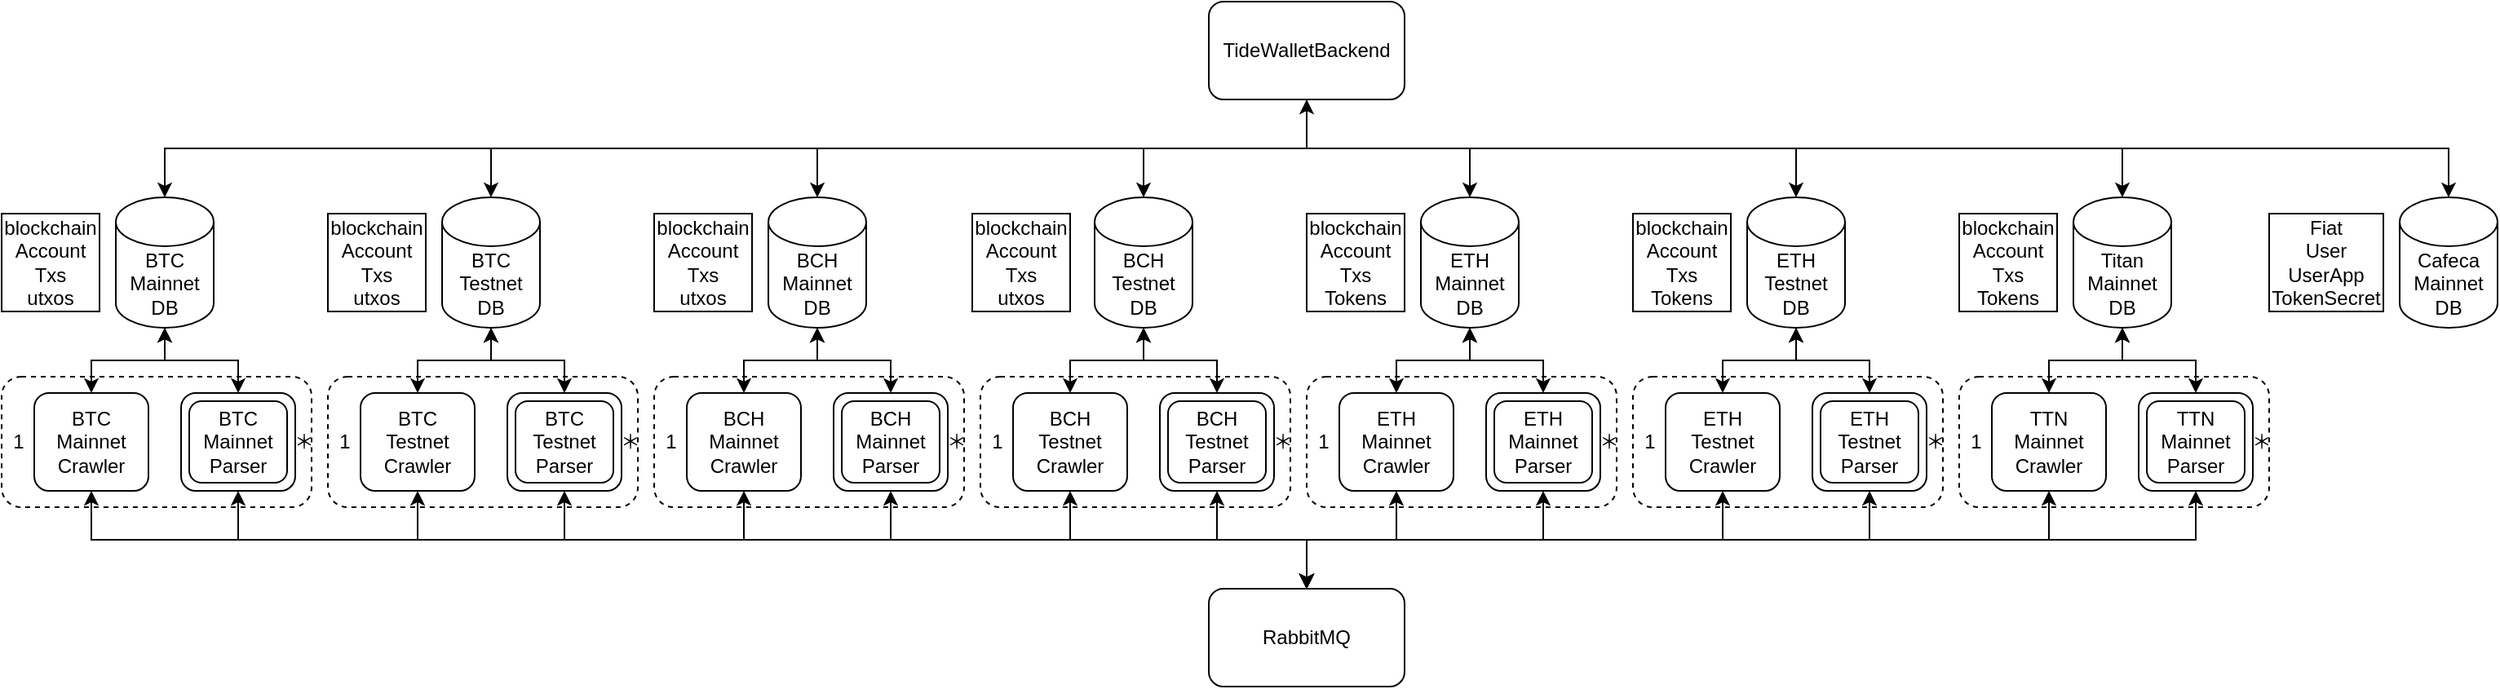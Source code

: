 <mxfile version="14.9.5" type="github"><diagram id="R2lEEEUBdFMjLlhIrx00" name="Page-1"><mxGraphModel dx="1796" dy="535" grid="1" gridSize="10" guides="1" tooltips="1" connect="1" arrows="1" fold="1" page="1" pageScale="1" pageWidth="850" pageHeight="1100" math="0" shadow="0" extFonts="Permanent Marker^https://fonts.googleapis.com/css?family=Permanent+Marker"><root><mxCell id="0"/><mxCell id="1" parent="0"/><mxCell id="OZRVszyZwNECvdrw4Oam-11" style="edgeStyle=orthogonalEdgeStyle;rounded=0;orthogonalLoop=1;jettySize=auto;html=1;exitX=0.5;exitY=1;exitDx=0;exitDy=0;entryX=0.5;entryY=0;entryDx=0;entryDy=0;entryPerimeter=0;" parent="1" source="OZRVszyZwNECvdrw4Oam-1" target="OZRVszyZwNECvdrw4Oam-2" edge="1"><mxGeometry relative="1" as="geometry"/></mxCell><mxCell id="OZRVszyZwNECvdrw4Oam-12" style="edgeStyle=orthogonalEdgeStyle;rounded=0;orthogonalLoop=1;jettySize=auto;html=1;exitX=0.5;exitY=1;exitDx=0;exitDy=0;entryX=0.5;entryY=0;entryDx=0;entryDy=0;entryPerimeter=0;" parent="1" source="OZRVszyZwNECvdrw4Oam-1" target="OZRVszyZwNECvdrw4Oam-3" edge="1"><mxGeometry relative="1" as="geometry"/></mxCell><mxCell id="OZRVszyZwNECvdrw4Oam-13" style="edgeStyle=orthogonalEdgeStyle;rounded=0;orthogonalLoop=1;jettySize=auto;html=1;exitX=0.5;exitY=1;exitDx=0;exitDy=0;entryX=0.5;entryY=0;entryDx=0;entryDy=0;entryPerimeter=0;" parent="1" source="OZRVszyZwNECvdrw4Oam-1" target="OZRVszyZwNECvdrw4Oam-4" edge="1"><mxGeometry relative="1" as="geometry"/></mxCell><mxCell id="OZRVszyZwNECvdrw4Oam-14" style="edgeStyle=orthogonalEdgeStyle;rounded=0;orthogonalLoop=1;jettySize=auto;html=1;exitX=0.5;exitY=1;exitDx=0;exitDy=0;entryX=0.5;entryY=0;entryDx=0;entryDy=0;entryPerimeter=0;" parent="1" source="OZRVszyZwNECvdrw4Oam-1" target="OZRVszyZwNECvdrw4Oam-5" edge="1"><mxGeometry relative="1" as="geometry"/></mxCell><mxCell id="OZRVszyZwNECvdrw4Oam-15" style="edgeStyle=orthogonalEdgeStyle;rounded=0;orthogonalLoop=1;jettySize=auto;html=1;exitX=0.5;exitY=1;exitDx=0;exitDy=0;entryX=0.5;entryY=0;entryDx=0;entryDy=0;entryPerimeter=0;" parent="1" source="OZRVszyZwNECvdrw4Oam-1" target="OZRVszyZwNECvdrw4Oam-6" edge="1"><mxGeometry relative="1" as="geometry"/></mxCell><mxCell id="OZRVszyZwNECvdrw4Oam-16" style="edgeStyle=orthogonalEdgeStyle;rounded=0;orthogonalLoop=1;jettySize=auto;html=1;exitX=0.5;exitY=1;exitDx=0;exitDy=0;entryX=0.5;entryY=0;entryDx=0;entryDy=0;entryPerimeter=0;" parent="1" source="OZRVszyZwNECvdrw4Oam-1" target="OZRVszyZwNECvdrw4Oam-7" edge="1"><mxGeometry relative="1" as="geometry"/></mxCell><mxCell id="OZRVszyZwNECvdrw4Oam-17" style="edgeStyle=orthogonalEdgeStyle;rounded=0;orthogonalLoop=1;jettySize=auto;html=1;exitX=0.5;exitY=1;exitDx=0;exitDy=0;entryX=0.5;entryY=0;entryDx=0;entryDy=0;entryPerimeter=0;" parent="1" source="OZRVszyZwNECvdrw4Oam-1" target="OZRVszyZwNECvdrw4Oam-8" edge="1"><mxGeometry relative="1" as="geometry"/></mxCell><mxCell id="OZRVszyZwNECvdrw4Oam-18" style="edgeStyle=orthogonalEdgeStyle;rounded=0;orthogonalLoop=1;jettySize=auto;html=1;exitX=0.5;exitY=1;exitDx=0;exitDy=0;entryX=0.5;entryY=0;entryDx=0;entryDy=0;entryPerimeter=0;startArrow=classic;startFill=1;" parent="1" source="OZRVszyZwNECvdrw4Oam-1" target="OZRVszyZwNECvdrw4Oam-10" edge="1"><mxGeometry relative="1" as="geometry"/></mxCell><mxCell id="OZRVszyZwNECvdrw4Oam-1" value="TideWalletBackend" style="rounded=1;whiteSpace=wrap;html=1;" parent="1" vertex="1"><mxGeometry x="510" y="40" width="120" height="60" as="geometry"/></mxCell><mxCell id="OZRVszyZwNECvdrw4Oam-30" style="edgeStyle=orthogonalEdgeStyle;rounded=0;orthogonalLoop=1;jettySize=auto;html=1;entryX=0.5;entryY=0;entryDx=0;entryDy=0;startArrow=classic;startFill=1;" parent="1" source="OZRVszyZwNECvdrw4Oam-2" target="OZRVszyZwNECvdrw4Oam-28" edge="1"><mxGeometry relative="1" as="geometry"/></mxCell><mxCell id="OZRVszyZwNECvdrw4Oam-31" style="edgeStyle=orthogonalEdgeStyle;rounded=0;orthogonalLoop=1;jettySize=auto;html=1;exitX=0.5;exitY=1;exitDx=0;exitDy=0;exitPerimeter=0;entryX=0.5;entryY=0;entryDx=0;entryDy=0;startArrow=classic;startFill=1;" parent="1" source="OZRVszyZwNECvdrw4Oam-2" target="OZRVszyZwNECvdrw4Oam-29" edge="1"><mxGeometry relative="1" as="geometry"/></mxCell><mxCell id="OZRVszyZwNECvdrw4Oam-2" value="BTC&lt;br&gt;Mainnet&lt;br&gt;DB" style="shape=cylinder3;whiteSpace=wrap;html=1;boundedLbl=1;backgroundOutline=1;size=15;" parent="1" vertex="1"><mxGeometry x="-160" y="160" width="60" height="80" as="geometry"/></mxCell><mxCell id="OZRVszyZwNECvdrw4Oam-3" value="BTC&lt;br&gt;Testnet&lt;br&gt;DB" style="shape=cylinder3;whiteSpace=wrap;html=1;boundedLbl=1;backgroundOutline=1;size=15;" parent="1" vertex="1"><mxGeometry x="40" y="160" width="60" height="80" as="geometry"/></mxCell><mxCell id="OZRVszyZwNECvdrw4Oam-53" style="edgeStyle=orthogonalEdgeStyle;rounded=0;orthogonalLoop=1;jettySize=auto;html=1;exitX=0.5;exitY=1;exitDx=0;exitDy=0;exitPerimeter=0;entryX=0.5;entryY=0;entryDx=0;entryDy=0;startArrow=classic;startFill=1;" parent="1" source="OZRVszyZwNECvdrw4Oam-4" target="OZRVszyZwNECvdrw4Oam-49" edge="1"><mxGeometry relative="1" as="geometry"/></mxCell><mxCell id="OZRVszyZwNECvdrw4Oam-54" style="edgeStyle=orthogonalEdgeStyle;rounded=0;orthogonalLoop=1;jettySize=auto;html=1;exitX=0.5;exitY=1;exitDx=0;exitDy=0;exitPerimeter=0;entryX=0.5;entryY=0;entryDx=0;entryDy=0;startArrow=classic;startFill=1;" parent="1" source="OZRVszyZwNECvdrw4Oam-4" target="OZRVszyZwNECvdrw4Oam-50" edge="1"><mxGeometry relative="1" as="geometry"/></mxCell><mxCell id="OZRVszyZwNECvdrw4Oam-4" value="BCH&lt;br&gt;Mainnet&lt;br&gt;DB" style="shape=cylinder3;whiteSpace=wrap;html=1;boundedLbl=1;backgroundOutline=1;size=15;" parent="1" vertex="1"><mxGeometry x="240" y="160" width="60" height="80" as="geometry"/></mxCell><mxCell id="OZRVszyZwNECvdrw4Oam-60" style="edgeStyle=orthogonalEdgeStyle;rounded=0;orthogonalLoop=1;jettySize=auto;html=1;exitX=0.5;exitY=1;exitDx=0;exitDy=0;exitPerimeter=0;entryX=0.5;entryY=0;entryDx=0;entryDy=0;startArrow=classic;startFill=1;" parent="1" source="OZRVszyZwNECvdrw4Oam-5" target="OZRVszyZwNECvdrw4Oam-56" edge="1"><mxGeometry relative="1" as="geometry"/></mxCell><mxCell id="OZRVszyZwNECvdrw4Oam-61" style="edgeStyle=orthogonalEdgeStyle;rounded=0;orthogonalLoop=1;jettySize=auto;html=1;exitX=0.5;exitY=1;exitDx=0;exitDy=0;exitPerimeter=0;entryX=0.5;entryY=0;entryDx=0;entryDy=0;startArrow=classic;startFill=1;" parent="1" source="OZRVszyZwNECvdrw4Oam-5" target="OZRVszyZwNECvdrw4Oam-57" edge="1"><mxGeometry relative="1" as="geometry"/></mxCell><mxCell id="OZRVszyZwNECvdrw4Oam-5" value="BCH&lt;br&gt;Testnet&lt;br&gt;DB" style="shape=cylinder3;whiteSpace=wrap;html=1;boundedLbl=1;backgroundOutline=1;size=15;" parent="1" vertex="1"><mxGeometry x="440" y="160" width="60" height="80" as="geometry"/></mxCell><mxCell id="OZRVszyZwNECvdrw4Oam-67" style="edgeStyle=orthogonalEdgeStyle;rounded=0;orthogonalLoop=1;jettySize=auto;html=1;exitX=0.5;exitY=1;exitDx=0;exitDy=0;exitPerimeter=0;entryX=0.5;entryY=0;entryDx=0;entryDy=0;startArrow=classic;startFill=1;" parent="1" source="OZRVszyZwNECvdrw4Oam-6" target="OZRVszyZwNECvdrw4Oam-63" edge="1"><mxGeometry relative="1" as="geometry"/></mxCell><mxCell id="OZRVszyZwNECvdrw4Oam-68" style="edgeStyle=orthogonalEdgeStyle;rounded=0;orthogonalLoop=1;jettySize=auto;html=1;exitX=0.5;exitY=1;exitDx=0;exitDy=0;exitPerimeter=0;entryX=0.5;entryY=0;entryDx=0;entryDy=0;startArrow=classic;startFill=1;" parent="1" source="OZRVszyZwNECvdrw4Oam-6" target="OZRVszyZwNECvdrw4Oam-64" edge="1"><mxGeometry relative="1" as="geometry"/></mxCell><mxCell id="OZRVszyZwNECvdrw4Oam-6" value="ETH&lt;br&gt;Mainnet&lt;br&gt;DB" style="shape=cylinder3;whiteSpace=wrap;html=1;boundedLbl=1;backgroundOutline=1;size=15;" parent="1" vertex="1"><mxGeometry x="640" y="160" width="60" height="80" as="geometry"/></mxCell><mxCell id="OZRVszyZwNECvdrw4Oam-74" style="edgeStyle=orthogonalEdgeStyle;rounded=0;orthogonalLoop=1;jettySize=auto;html=1;exitX=0.5;exitY=1;exitDx=0;exitDy=0;exitPerimeter=0;entryX=0.5;entryY=0;entryDx=0;entryDy=0;startArrow=classic;startFill=1;" parent="1" source="OZRVszyZwNECvdrw4Oam-7" target="OZRVszyZwNECvdrw4Oam-70" edge="1"><mxGeometry relative="1" as="geometry"/></mxCell><mxCell id="OZRVszyZwNECvdrw4Oam-75" style="edgeStyle=orthogonalEdgeStyle;rounded=0;orthogonalLoop=1;jettySize=auto;html=1;exitX=0.5;exitY=1;exitDx=0;exitDy=0;exitPerimeter=0;entryX=0.5;entryY=0;entryDx=0;entryDy=0;startArrow=classic;startFill=1;" parent="1" source="OZRVszyZwNECvdrw4Oam-7" target="OZRVszyZwNECvdrw4Oam-71" edge="1"><mxGeometry relative="1" as="geometry"/></mxCell><mxCell id="OZRVszyZwNECvdrw4Oam-7" value="ETH&lt;br&gt;Testnet&lt;br&gt;DB" style="shape=cylinder3;whiteSpace=wrap;html=1;boundedLbl=1;backgroundOutline=1;size=15;" parent="1" vertex="1"><mxGeometry x="840" y="160" width="60" height="80" as="geometry"/></mxCell><mxCell id="OZRVszyZwNECvdrw4Oam-86" style="edgeStyle=orthogonalEdgeStyle;rounded=0;orthogonalLoop=1;jettySize=auto;html=1;exitX=0.5;exitY=1;exitDx=0;exitDy=0;exitPerimeter=0;entryX=0.5;entryY=0;entryDx=0;entryDy=0;startArrow=classic;startFill=1;" parent="1" source="OZRVszyZwNECvdrw4Oam-8" target="OZRVszyZwNECvdrw4Oam-82" edge="1"><mxGeometry relative="1" as="geometry"/></mxCell><mxCell id="OZRVszyZwNECvdrw4Oam-87" style="edgeStyle=orthogonalEdgeStyle;rounded=0;orthogonalLoop=1;jettySize=auto;html=1;exitX=0.5;exitY=1;exitDx=0;exitDy=0;exitPerimeter=0;entryX=0.5;entryY=0;entryDx=0;entryDy=0;startArrow=classic;startFill=1;" parent="1" source="OZRVszyZwNECvdrw4Oam-8" target="OZRVszyZwNECvdrw4Oam-83" edge="1"><mxGeometry relative="1" as="geometry"/></mxCell><mxCell id="OZRVszyZwNECvdrw4Oam-8" value="Titan&lt;br&gt;Mainnet&lt;br&gt;DB" style="shape=cylinder3;whiteSpace=wrap;html=1;boundedLbl=1;backgroundOutline=1;size=15;" parent="1" vertex="1"><mxGeometry x="1040" y="160" width="60" height="80" as="geometry"/></mxCell><mxCell id="OZRVszyZwNECvdrw4Oam-10" value="Cafeca&lt;br&gt;Mainnet&lt;br&gt;DB" style="shape=cylinder3;whiteSpace=wrap;html=1;boundedLbl=1;backgroundOutline=1;size=15;" parent="1" vertex="1"><mxGeometry x="1240" y="160" width="60" height="80" as="geometry"/></mxCell><mxCell id="OZRVszyZwNECvdrw4Oam-19" value="blockchain&lt;br&gt;Account&lt;br&gt;Txs&lt;br&gt;utxos" style="rounded=0;whiteSpace=wrap;html=1;" parent="1" vertex="1"><mxGeometry x="-230" y="170" width="60" height="60" as="geometry"/></mxCell><mxCell id="OZRVszyZwNECvdrw4Oam-21" value="blockchain&lt;br&gt;Account&lt;br&gt;Txs&lt;br&gt;utxos" style="rounded=0;whiteSpace=wrap;html=1;" parent="1" vertex="1"><mxGeometry x="-30" y="170" width="60" height="60" as="geometry"/></mxCell><mxCell id="OZRVszyZwNECvdrw4Oam-22" value="blockchain&lt;br&gt;Account&lt;br&gt;Txs&lt;br&gt;utxos" style="rounded=0;whiteSpace=wrap;html=1;" parent="1" vertex="1"><mxGeometry x="170" y="170" width="60" height="60" as="geometry"/></mxCell><mxCell id="OZRVszyZwNECvdrw4Oam-23" value="blockchain&lt;br&gt;Account&lt;br&gt;Txs&lt;br&gt;utxos" style="rounded=0;whiteSpace=wrap;html=1;" parent="1" vertex="1"><mxGeometry x="365" y="170" width="60" height="60" as="geometry"/></mxCell><mxCell id="OZRVszyZwNECvdrw4Oam-24" value="blockchain&lt;br&gt;Account&lt;br&gt;Txs&lt;br&gt;Tokens" style="rounded=0;whiteSpace=wrap;html=1;" parent="1" vertex="1"><mxGeometry x="570" y="170" width="60" height="60" as="geometry"/></mxCell><mxCell id="OZRVszyZwNECvdrw4Oam-25" value="blockchain&lt;br&gt;Account&lt;br&gt;Txs&lt;br&gt;Tokens" style="rounded=0;whiteSpace=wrap;html=1;" parent="1" vertex="1"><mxGeometry x="770" y="170" width="60" height="60" as="geometry"/></mxCell><mxCell id="OZRVszyZwNECvdrw4Oam-26" value="blockchain&lt;br&gt;Account&lt;br&gt;Txs&lt;br&gt;Tokens" style="rounded=0;whiteSpace=wrap;html=1;" parent="1" vertex="1"><mxGeometry x="970" y="170" width="60" height="60" as="geometry"/></mxCell><mxCell id="OZRVszyZwNECvdrw4Oam-27" value="Fiat&lt;br&gt;User&lt;br&gt;UserApp&lt;br&gt;TokenSecret" style="rounded=0;whiteSpace=wrap;html=1;" parent="1" vertex="1"><mxGeometry x="1160" y="170" width="70" height="60" as="geometry"/></mxCell><mxCell id="OZRVszyZwNECvdrw4Oam-89" style="edgeStyle=orthogonalEdgeStyle;rounded=0;orthogonalLoop=1;jettySize=auto;html=1;exitX=0.5;exitY=1;exitDx=0;exitDy=0;entryX=0.5;entryY=0;entryDx=0;entryDy=0;startArrow=classic;startFill=1;" parent="1" source="OZRVszyZwNECvdrw4Oam-28" target="OZRVszyZwNECvdrw4Oam-88" edge="1"><mxGeometry relative="1" as="geometry"/></mxCell><mxCell id="OZRVszyZwNECvdrw4Oam-28" value="BTC&lt;br&gt;Mainnet&lt;br&gt;Crawler" style="rounded=1;whiteSpace=wrap;html=1;" parent="1" vertex="1"><mxGeometry x="-210" y="280" width="70" height="60" as="geometry"/></mxCell><mxCell id="OZRVszyZwNECvdrw4Oam-91" style="edgeStyle=orthogonalEdgeStyle;rounded=0;orthogonalLoop=1;jettySize=auto;html=1;exitX=0.5;exitY=1;exitDx=0;exitDy=0;entryX=0.5;entryY=0;entryDx=0;entryDy=0;startArrow=classic;startFill=1;" parent="1" source="OZRVszyZwNECvdrw4Oam-29" target="OZRVszyZwNECvdrw4Oam-88" edge="1"><mxGeometry relative="1" as="geometry"/></mxCell><mxCell id="OZRVszyZwNECvdrw4Oam-29" value="BTC&lt;br&gt;Mainnet&lt;br&gt;Parser" style="rounded=1;whiteSpace=wrap;html=1;" parent="1" vertex="1"><mxGeometry x="-120" y="280" width="70" height="60" as="geometry"/></mxCell><mxCell id="OZRVszyZwNECvdrw4Oam-33" value="1" style="text;html=1;align=center;verticalAlign=middle;resizable=0;points=[];autosize=1;strokeColor=none;" parent="1" vertex="1"><mxGeometry x="-230" y="300" width="20" height="20" as="geometry"/></mxCell><mxCell id="OZRVszyZwNECvdrw4Oam-34" value="＊" style="text;html=1;align=center;verticalAlign=middle;resizable=0;points=[];autosize=1;strokeColor=none;" parent="1" vertex="1"><mxGeometry x="-60" y="300" width="30" height="20" as="geometry"/></mxCell><mxCell id="OZRVszyZwNECvdrw4Oam-41" style="edgeStyle=orthogonalEdgeStyle;rounded=0;orthogonalLoop=1;jettySize=auto;html=1;entryX=0.5;entryY=0;entryDx=0;entryDy=0;startArrow=classic;startFill=1;" parent="1" source="OZRVszyZwNECvdrw4Oam-3" target="OZRVszyZwNECvdrw4Oam-43" edge="1"><mxGeometry relative="1" as="geometry"><mxPoint x="70" y="240" as="sourcePoint"/></mxGeometry></mxCell><mxCell id="OZRVszyZwNECvdrw4Oam-42" style="edgeStyle=orthogonalEdgeStyle;rounded=0;orthogonalLoop=1;jettySize=auto;html=1;entryX=0.5;entryY=0;entryDx=0;entryDy=0;startArrow=classic;startFill=1;" parent="1" source="OZRVszyZwNECvdrw4Oam-3" target="OZRVszyZwNECvdrw4Oam-44" edge="1"><mxGeometry relative="1" as="geometry"><mxPoint x="70" y="240" as="sourcePoint"/></mxGeometry></mxCell><mxCell id="OZRVszyZwNECvdrw4Oam-48" value="" style="group" parent="1" vertex="1" connectable="0"><mxGeometry x="190" y="240" width="170" height="110" as="geometry"/></mxCell><mxCell id="OZRVszyZwNECvdrw4Oam-49" value="BCH&lt;br&gt;Mainnet&lt;br&gt;Crawler" style="rounded=1;whiteSpace=wrap;html=1;" parent="OZRVszyZwNECvdrw4Oam-48" vertex="1"><mxGeometry y="40" width="70" height="60" as="geometry"/></mxCell><mxCell id="OZRVszyZwNECvdrw4Oam-50" value="BCH&lt;br&gt;Mainnet&lt;br&gt;Parser" style="rounded=1;whiteSpace=wrap;html=1;" parent="OZRVszyZwNECvdrw4Oam-48" vertex="1"><mxGeometry x="90" y="40" width="70" height="60" as="geometry"/></mxCell><mxCell id="oDM_7Cdaq_ezkNzfM4G6-4" value="" style="rounded=1;whiteSpace=wrap;html=1;dashed=1;fillColor=none;" vertex="1" parent="OZRVszyZwNECvdrw4Oam-48"><mxGeometry x="-20" y="30" width="190" height="80" as="geometry"/></mxCell><mxCell id="oDM_7Cdaq_ezkNzfM4G6-15" value="" style="rounded=1;whiteSpace=wrap;html=1;fillColor=none;" vertex="1" parent="OZRVszyZwNECvdrw4Oam-48"><mxGeometry x="95" y="45" width="60" height="50" as="geometry"/></mxCell><mxCell id="OZRVszyZwNECvdrw4Oam-88" value="RabbitMQ" style="rounded=1;whiteSpace=wrap;html=1;" parent="1" vertex="1"><mxGeometry x="510" y="400" width="120" height="60" as="geometry"/></mxCell><mxCell id="OZRVszyZwNECvdrw4Oam-94" style="edgeStyle=orthogonalEdgeStyle;rounded=0;orthogonalLoop=1;jettySize=auto;html=1;exitX=0.5;exitY=1;exitDx=0;exitDy=0;entryX=0.5;entryY=0;entryDx=0;entryDy=0;startArrow=classic;startFill=1;" parent="1" source="OZRVszyZwNECvdrw4Oam-43" target="OZRVszyZwNECvdrw4Oam-88" edge="1"><mxGeometry relative="1" as="geometry"/></mxCell><mxCell id="OZRVszyZwNECvdrw4Oam-95" style="edgeStyle=orthogonalEdgeStyle;rounded=0;orthogonalLoop=1;jettySize=auto;html=1;exitX=0.5;exitY=1;exitDx=0;exitDy=0;entryX=0.5;entryY=0;entryDx=0;entryDy=0;startArrow=classic;startFill=1;" parent="1" source="OZRVszyZwNECvdrw4Oam-44" target="OZRVszyZwNECvdrw4Oam-88" edge="1"><mxGeometry relative="1" as="geometry"/></mxCell><mxCell id="OZRVszyZwNECvdrw4Oam-96" style="edgeStyle=orthogonalEdgeStyle;rounded=0;orthogonalLoop=1;jettySize=auto;html=1;exitX=0.5;exitY=1;exitDx=0;exitDy=0;entryX=0.5;entryY=0;entryDx=0;entryDy=0;startArrow=classic;startFill=1;" parent="1" source="OZRVszyZwNECvdrw4Oam-49" target="OZRVszyZwNECvdrw4Oam-88" edge="1"><mxGeometry relative="1" as="geometry"/></mxCell><mxCell id="OZRVszyZwNECvdrw4Oam-97" style="edgeStyle=orthogonalEdgeStyle;rounded=0;orthogonalLoop=1;jettySize=auto;html=1;exitX=0.5;exitY=1;exitDx=0;exitDy=0;entryX=0.5;entryY=0;entryDx=0;entryDy=0;startArrow=classic;startFill=1;" parent="1" source="OZRVszyZwNECvdrw4Oam-50" target="OZRVszyZwNECvdrw4Oam-88" edge="1"><mxGeometry relative="1" as="geometry"/></mxCell><mxCell id="OZRVszyZwNECvdrw4Oam-98" style="edgeStyle=orthogonalEdgeStyle;rounded=0;orthogonalLoop=1;jettySize=auto;html=1;exitX=0.5;exitY=1;exitDx=0;exitDy=0;entryX=0.5;entryY=0;entryDx=0;entryDy=0;startArrow=classic;startFill=1;" parent="1" source="OZRVszyZwNECvdrw4Oam-56" target="OZRVszyZwNECvdrw4Oam-88" edge="1"><mxGeometry relative="1" as="geometry"/></mxCell><mxCell id="OZRVszyZwNECvdrw4Oam-99" style="edgeStyle=orthogonalEdgeStyle;rounded=0;orthogonalLoop=1;jettySize=auto;html=1;exitX=0.5;exitY=1;exitDx=0;exitDy=0;entryX=0.5;entryY=0;entryDx=0;entryDy=0;startArrow=classic;startFill=1;" parent="1" source="OZRVszyZwNECvdrw4Oam-57" target="OZRVszyZwNECvdrw4Oam-88" edge="1"><mxGeometry relative="1" as="geometry"/></mxCell><mxCell id="OZRVszyZwNECvdrw4Oam-100" style="edgeStyle=orthogonalEdgeStyle;rounded=0;orthogonalLoop=1;jettySize=auto;html=1;exitX=0.5;exitY=1;exitDx=0;exitDy=0;entryX=0.5;entryY=0;entryDx=0;entryDy=0;startArrow=classic;startFill=1;" parent="1" source="OZRVszyZwNECvdrw4Oam-63" target="OZRVszyZwNECvdrw4Oam-88" edge="1"><mxGeometry relative="1" as="geometry"/></mxCell><mxCell id="OZRVszyZwNECvdrw4Oam-101" style="edgeStyle=orthogonalEdgeStyle;rounded=0;orthogonalLoop=1;jettySize=auto;html=1;exitX=0.5;exitY=1;exitDx=0;exitDy=0;entryX=0.5;entryY=0;entryDx=0;entryDy=0;startArrow=classic;startFill=1;" parent="1" source="OZRVszyZwNECvdrw4Oam-64" target="OZRVszyZwNECvdrw4Oam-88" edge="1"><mxGeometry relative="1" as="geometry"/></mxCell><mxCell id="OZRVszyZwNECvdrw4Oam-102" style="edgeStyle=orthogonalEdgeStyle;rounded=0;orthogonalLoop=1;jettySize=auto;html=1;exitX=0.5;exitY=1;exitDx=0;exitDy=0;entryX=0.5;entryY=0;entryDx=0;entryDy=0;startArrow=classic;startFill=1;" parent="1" source="OZRVszyZwNECvdrw4Oam-70" target="OZRVszyZwNECvdrw4Oam-88" edge="1"><mxGeometry relative="1" as="geometry"/></mxCell><mxCell id="OZRVszyZwNECvdrw4Oam-103" style="edgeStyle=orthogonalEdgeStyle;rounded=0;orthogonalLoop=1;jettySize=auto;html=1;exitX=0.5;exitY=1;exitDx=0;exitDy=0;entryX=0.5;entryY=0;entryDx=0;entryDy=0;startArrow=classic;startFill=1;" parent="1" source="OZRVszyZwNECvdrw4Oam-71" target="OZRVszyZwNECvdrw4Oam-88" edge="1"><mxGeometry relative="1" as="geometry"/></mxCell><mxCell id="OZRVszyZwNECvdrw4Oam-104" style="edgeStyle=orthogonalEdgeStyle;rounded=0;orthogonalLoop=1;jettySize=auto;html=1;exitX=0.5;exitY=1;exitDx=0;exitDy=0;entryX=0.5;entryY=0;entryDx=0;entryDy=0;startArrow=classic;startFill=1;" parent="1" source="OZRVszyZwNECvdrw4Oam-82" target="OZRVszyZwNECvdrw4Oam-88" edge="1"><mxGeometry relative="1" as="geometry"/></mxCell><mxCell id="OZRVszyZwNECvdrw4Oam-105" style="edgeStyle=orthogonalEdgeStyle;rounded=0;orthogonalLoop=1;jettySize=auto;html=1;exitX=0.5;exitY=1;exitDx=0;exitDy=0;entryX=0.5;entryY=0;entryDx=0;entryDy=0;startArrow=classic;startFill=1;" parent="1" source="OZRVszyZwNECvdrw4Oam-83" target="OZRVszyZwNECvdrw4Oam-88" edge="1"><mxGeometry relative="1" as="geometry"/></mxCell><mxCell id="OZRVszyZwNECvdrw4Oam-45" value="1" style="text;html=1;align=center;verticalAlign=middle;resizable=0;points=[];autosize=1;strokeColor=none;" parent="1" vertex="1"><mxGeometry x="-30" y="300" width="20" height="20" as="geometry"/></mxCell><mxCell id="OZRVszyZwNECvdrw4Oam-51" value="1" style="text;html=1;align=center;verticalAlign=middle;resizable=0;points=[];autosize=1;strokeColor=none;" parent="1" vertex="1"><mxGeometry x="170" y="300" width="20" height="20" as="geometry"/></mxCell><mxCell id="OZRVszyZwNECvdrw4Oam-52" value="＊" style="text;html=1;align=center;verticalAlign=middle;resizable=0;points=[];autosize=1;strokeColor=none;" parent="1" vertex="1"><mxGeometry x="340" y="300" width="30" height="20" as="geometry"/></mxCell><mxCell id="OZRVszyZwNECvdrw4Oam-58" value="1" style="text;html=1;align=center;verticalAlign=middle;resizable=0;points=[];autosize=1;strokeColor=none;" parent="1" vertex="1"><mxGeometry x="370" y="300" width="20" height="20" as="geometry"/></mxCell><mxCell id="OZRVszyZwNECvdrw4Oam-56" value="BCH&lt;br&gt;Testnet&lt;br&gt;Crawler" style="rounded=1;whiteSpace=wrap;html=1;" parent="1" vertex="1"><mxGeometry x="390" y="280" width="70" height="60" as="geometry"/></mxCell><mxCell id="OZRVszyZwNECvdrw4Oam-57" value="BCH&lt;br&gt;Testnet&lt;br&gt;Parser" style="rounded=1;whiteSpace=wrap;html=1;" parent="1" vertex="1"><mxGeometry x="480" y="280" width="70" height="60" as="geometry"/></mxCell><mxCell id="OZRVszyZwNECvdrw4Oam-59" value="＊" style="text;html=1;align=center;verticalAlign=middle;resizable=0;points=[];autosize=1;strokeColor=none;" parent="1" vertex="1"><mxGeometry x="540" y="300" width="30" height="20" as="geometry"/></mxCell><mxCell id="OZRVszyZwNECvdrw4Oam-63" value="ETH&lt;br&gt;Mainnet&lt;br&gt;Crawler" style="rounded=1;whiteSpace=wrap;html=1;" parent="1" vertex="1"><mxGeometry x="590" y="280" width="70" height="60" as="geometry"/></mxCell><mxCell id="OZRVszyZwNECvdrw4Oam-64" value="ETH&lt;br&gt;Mainnet&lt;br&gt;Parser" style="rounded=1;whiteSpace=wrap;html=1;" parent="1" vertex="1"><mxGeometry x="680" y="280" width="70" height="60" as="geometry"/></mxCell><mxCell id="OZRVszyZwNECvdrw4Oam-65" value="1" style="text;html=1;align=center;verticalAlign=middle;resizable=0;points=[];autosize=1;strokeColor=none;" parent="1" vertex="1"><mxGeometry x="570" y="300" width="20" height="20" as="geometry"/></mxCell><mxCell id="OZRVszyZwNECvdrw4Oam-66" value="＊" style="text;html=1;align=center;verticalAlign=middle;resizable=0;points=[];autosize=1;strokeColor=none;" parent="1" vertex="1"><mxGeometry x="740" y="300" width="30" height="20" as="geometry"/></mxCell><mxCell id="OZRVszyZwNECvdrw4Oam-70" value="ETH&lt;br&gt;Testnet&lt;br&gt;Crawler" style="rounded=1;whiteSpace=wrap;html=1;" parent="1" vertex="1"><mxGeometry x="790" y="280" width="70" height="60" as="geometry"/></mxCell><mxCell id="OZRVszyZwNECvdrw4Oam-71" value="ETH&lt;br&gt;Testnet&lt;br&gt;Parser" style="rounded=1;whiteSpace=wrap;html=1;" parent="1" vertex="1"><mxGeometry x="880" y="280" width="70" height="60" as="geometry"/></mxCell><mxCell id="OZRVszyZwNECvdrw4Oam-72" value="1" style="text;html=1;align=center;verticalAlign=middle;resizable=0;points=[];autosize=1;strokeColor=none;" parent="1" vertex="1"><mxGeometry x="770" y="300" width="20" height="20" as="geometry"/></mxCell><mxCell id="OZRVszyZwNECvdrw4Oam-73" value="＊" style="text;html=1;align=center;verticalAlign=middle;resizable=0;points=[];autosize=1;strokeColor=none;" parent="1" vertex="1"><mxGeometry x="940" y="300" width="30" height="20" as="geometry"/></mxCell><mxCell id="OZRVszyZwNECvdrw4Oam-82" value="TTN&lt;br&gt;Mainnet&lt;br&gt;Crawler" style="rounded=1;whiteSpace=wrap;html=1;" parent="1" vertex="1"><mxGeometry x="990" y="280" width="70" height="60" as="geometry"/></mxCell><mxCell id="OZRVszyZwNECvdrw4Oam-83" value="TTN&lt;br&gt;Mainnet&lt;br&gt;Parser" style="rounded=1;whiteSpace=wrap;html=1;" parent="1" vertex="1"><mxGeometry x="1080" y="280" width="70" height="60" as="geometry"/></mxCell><mxCell id="OZRVszyZwNECvdrw4Oam-84" value="1" style="text;html=1;align=center;verticalAlign=middle;resizable=0;points=[];autosize=1;strokeColor=none;" parent="1" vertex="1"><mxGeometry x="970" y="300" width="20" height="20" as="geometry"/></mxCell><mxCell id="OZRVszyZwNECvdrw4Oam-85" value="＊" style="text;html=1;align=center;verticalAlign=middle;resizable=0;points=[];autosize=1;strokeColor=none;" parent="1" vertex="1"><mxGeometry x="1140" y="300" width="30" height="20" as="geometry"/></mxCell><mxCell id="oDM_7Cdaq_ezkNzfM4G6-2" value="" style="rounded=1;whiteSpace=wrap;html=1;fillColor=none;dashed=1;" vertex="1" parent="1"><mxGeometry x="-230" y="270" width="190" height="80" as="geometry"/></mxCell><mxCell id="OZRVszyZwNECvdrw4Oam-43" value="BTC&lt;br&gt;Testnet&lt;br&gt;Crawler" style="rounded=1;whiteSpace=wrap;html=1;" parent="1" vertex="1"><mxGeometry x="-10" y="280" width="70" height="60" as="geometry"/></mxCell><mxCell id="OZRVszyZwNECvdrw4Oam-44" value="BTC&lt;br&gt;Testnet&lt;br&gt;Parser" style="rounded=1;whiteSpace=wrap;html=1;" parent="1" vertex="1"><mxGeometry x="80" y="280" width="70" height="60" as="geometry"/></mxCell><mxCell id="OZRVszyZwNECvdrw4Oam-46" value="＊" style="text;html=1;align=center;verticalAlign=middle;resizable=0;points=[];autosize=1;strokeColor=none;" parent="1" vertex="1"><mxGeometry x="140" y="300" width="30" height="20" as="geometry"/></mxCell><mxCell id="oDM_7Cdaq_ezkNzfM4G6-3" value="" style="rounded=1;whiteSpace=wrap;html=1;dashed=1;fillColor=none;" vertex="1" parent="1"><mxGeometry x="-30" y="270" width="190" height="80" as="geometry"/></mxCell><mxCell id="oDM_7Cdaq_ezkNzfM4G6-5" value="" style="rounded=1;whiteSpace=wrap;html=1;dashed=1;fillColor=none;" vertex="1" parent="1"><mxGeometry x="370" y="270" width="190" height="80" as="geometry"/></mxCell><mxCell id="oDM_7Cdaq_ezkNzfM4G6-6" value="" style="rounded=1;whiteSpace=wrap;html=1;dashed=1;fillColor=none;" vertex="1" parent="1"><mxGeometry x="570" y="270" width="190" height="80" as="geometry"/></mxCell><mxCell id="oDM_7Cdaq_ezkNzfM4G6-7" value="" style="rounded=1;whiteSpace=wrap;html=1;dashed=1;fillColor=none;" vertex="1" parent="1"><mxGeometry x="770" y="270" width="190" height="80" as="geometry"/></mxCell><mxCell id="oDM_7Cdaq_ezkNzfM4G6-8" value="" style="rounded=1;whiteSpace=wrap;html=1;dashed=1;fillColor=none;" vertex="1" parent="1"><mxGeometry x="970" y="270" width="190" height="80" as="geometry"/></mxCell><mxCell id="oDM_7Cdaq_ezkNzfM4G6-9" value="" style="rounded=1;whiteSpace=wrap;html=1;fillColor=none;" vertex="1" parent="1"><mxGeometry x="-115" y="285" width="60" height="50" as="geometry"/></mxCell><mxCell id="oDM_7Cdaq_ezkNzfM4G6-10" value="" style="rounded=1;whiteSpace=wrap;html=1;fillColor=none;" vertex="1" parent="1"><mxGeometry x="85" y="285" width="60" height="50" as="geometry"/></mxCell><mxCell id="oDM_7Cdaq_ezkNzfM4G6-11" value="" style="rounded=1;whiteSpace=wrap;html=1;fillColor=none;" vertex="1" parent="1"><mxGeometry x="1085" y="285" width="60" height="50" as="geometry"/></mxCell><mxCell id="oDM_7Cdaq_ezkNzfM4G6-12" value="" style="rounded=1;whiteSpace=wrap;html=1;fillColor=none;" vertex="1" parent="1"><mxGeometry x="885" y="285" width="60" height="50" as="geometry"/></mxCell><mxCell id="oDM_7Cdaq_ezkNzfM4G6-13" value="" style="rounded=1;whiteSpace=wrap;html=1;fillColor=none;" vertex="1" parent="1"><mxGeometry x="685" y="285" width="60" height="50" as="geometry"/></mxCell><mxCell id="oDM_7Cdaq_ezkNzfM4G6-14" value="" style="rounded=1;whiteSpace=wrap;html=1;fillColor=none;" vertex="1" parent="1"><mxGeometry x="485" y="285" width="60" height="50" as="geometry"/></mxCell></root></mxGraphModel></diagram></mxfile>